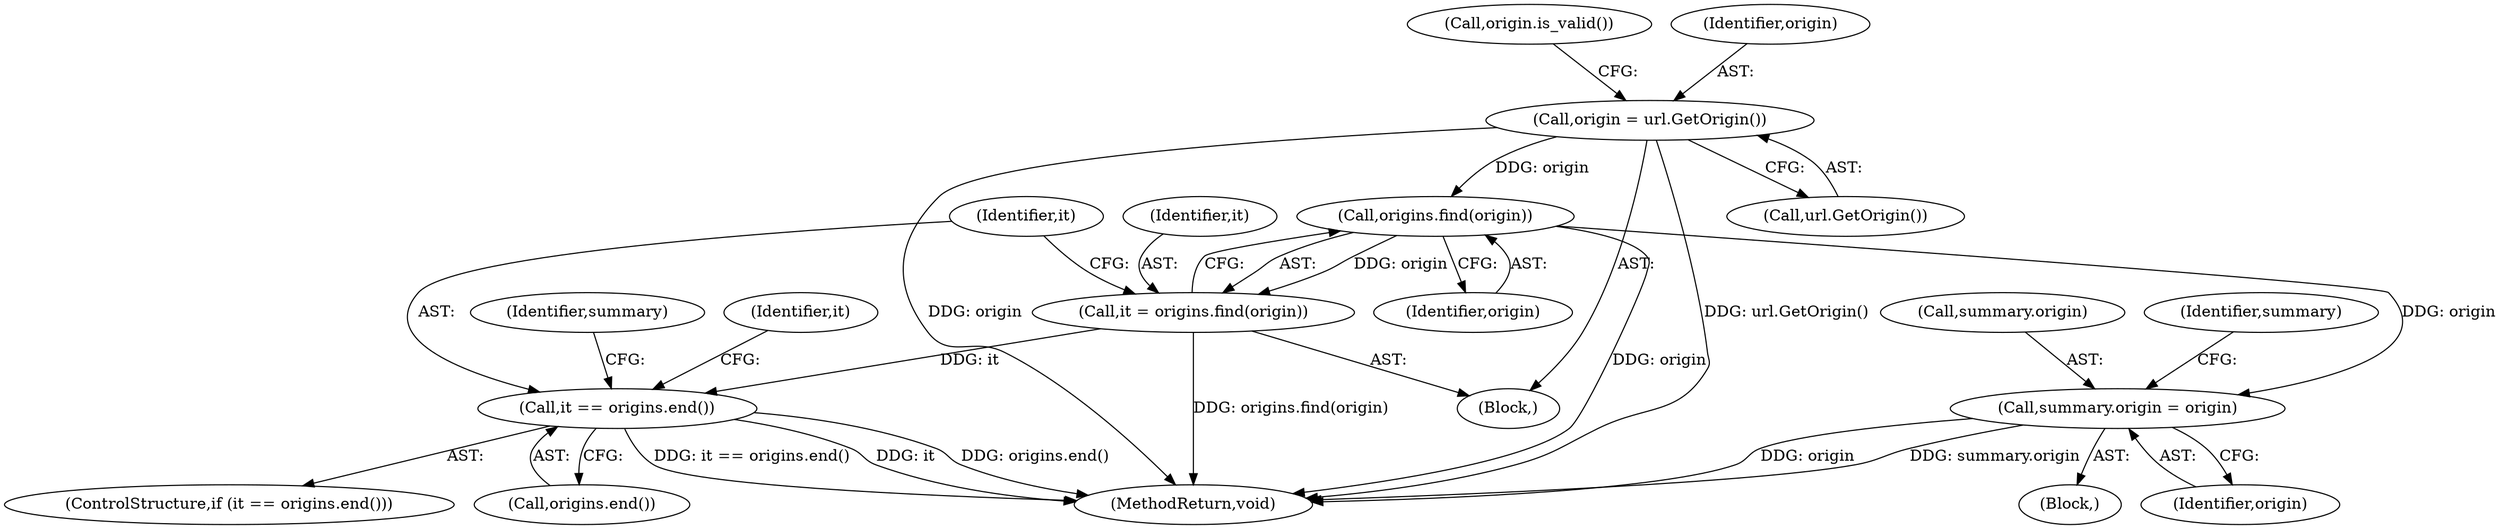 digraph "1_Chrome_fec26ff33bf372476a70326f3669a35f34a9d474_0@del" {
"1000105" [label="(Call,origin = url.GetOrigin())"];
"1000115" [label="(Call,origins.find(origin))"];
"1000113" [label="(Call,it = origins.find(origin))"];
"1000118" [label="(Call,it == origins.end())"];
"1000123" [label="(Call,summary.origin = origin)"];
"1000105" [label="(Call,origin = url.GetOrigin())"];
"1000127" [label="(Identifier,origin)"];
"1000103" [label="(Block,)"];
"1000113" [label="(Call,it = origins.find(origin))"];
"1000124" [label="(Call,summary.origin)"];
"1000125" [label="(Identifier,summary)"];
"1000110" [label="(Call,origin.is_valid())"];
"1000116" [label="(Identifier,origin)"];
"1000115" [label="(Call,origins.find(origin))"];
"1000117" [label="(ControlStructure,if (it == origins.end()))"];
"1000107" [label="(Call,url.GetOrigin())"];
"1000106" [label="(Identifier,origin)"];
"1000119" [label="(Identifier,it)"];
"1000138" [label="(Identifier,it)"];
"1000121" [label="(Block,)"];
"1000120" [label="(Call,origins.end())"];
"1000118" [label="(Call,it == origins.end())"];
"1000114" [label="(Identifier,it)"];
"1000123" [label="(Call,summary.origin = origin)"];
"1000130" [label="(Identifier,summary)"];
"1000153" [label="(MethodReturn,void)"];
"1000105" -> "1000103"  [label="AST: "];
"1000105" -> "1000107"  [label="CFG: "];
"1000106" -> "1000105"  [label="AST: "];
"1000107" -> "1000105"  [label="AST: "];
"1000110" -> "1000105"  [label="CFG: "];
"1000105" -> "1000153"  [label="DDG: url.GetOrigin()"];
"1000105" -> "1000153"  [label="DDG: origin"];
"1000105" -> "1000115"  [label="DDG: origin"];
"1000115" -> "1000113"  [label="AST: "];
"1000115" -> "1000116"  [label="CFG: "];
"1000116" -> "1000115"  [label="AST: "];
"1000113" -> "1000115"  [label="CFG: "];
"1000115" -> "1000153"  [label="DDG: origin"];
"1000115" -> "1000113"  [label="DDG: origin"];
"1000115" -> "1000123"  [label="DDG: origin"];
"1000113" -> "1000103"  [label="AST: "];
"1000114" -> "1000113"  [label="AST: "];
"1000119" -> "1000113"  [label="CFG: "];
"1000113" -> "1000153"  [label="DDG: origins.find(origin)"];
"1000113" -> "1000118"  [label="DDG: it"];
"1000118" -> "1000117"  [label="AST: "];
"1000118" -> "1000120"  [label="CFG: "];
"1000119" -> "1000118"  [label="AST: "];
"1000120" -> "1000118"  [label="AST: "];
"1000125" -> "1000118"  [label="CFG: "];
"1000138" -> "1000118"  [label="CFG: "];
"1000118" -> "1000153"  [label="DDG: it == origins.end()"];
"1000118" -> "1000153"  [label="DDG: it"];
"1000118" -> "1000153"  [label="DDG: origins.end()"];
"1000123" -> "1000121"  [label="AST: "];
"1000123" -> "1000127"  [label="CFG: "];
"1000124" -> "1000123"  [label="AST: "];
"1000127" -> "1000123"  [label="AST: "];
"1000130" -> "1000123"  [label="CFG: "];
"1000123" -> "1000153"  [label="DDG: origin"];
"1000123" -> "1000153"  [label="DDG: summary.origin"];
}
